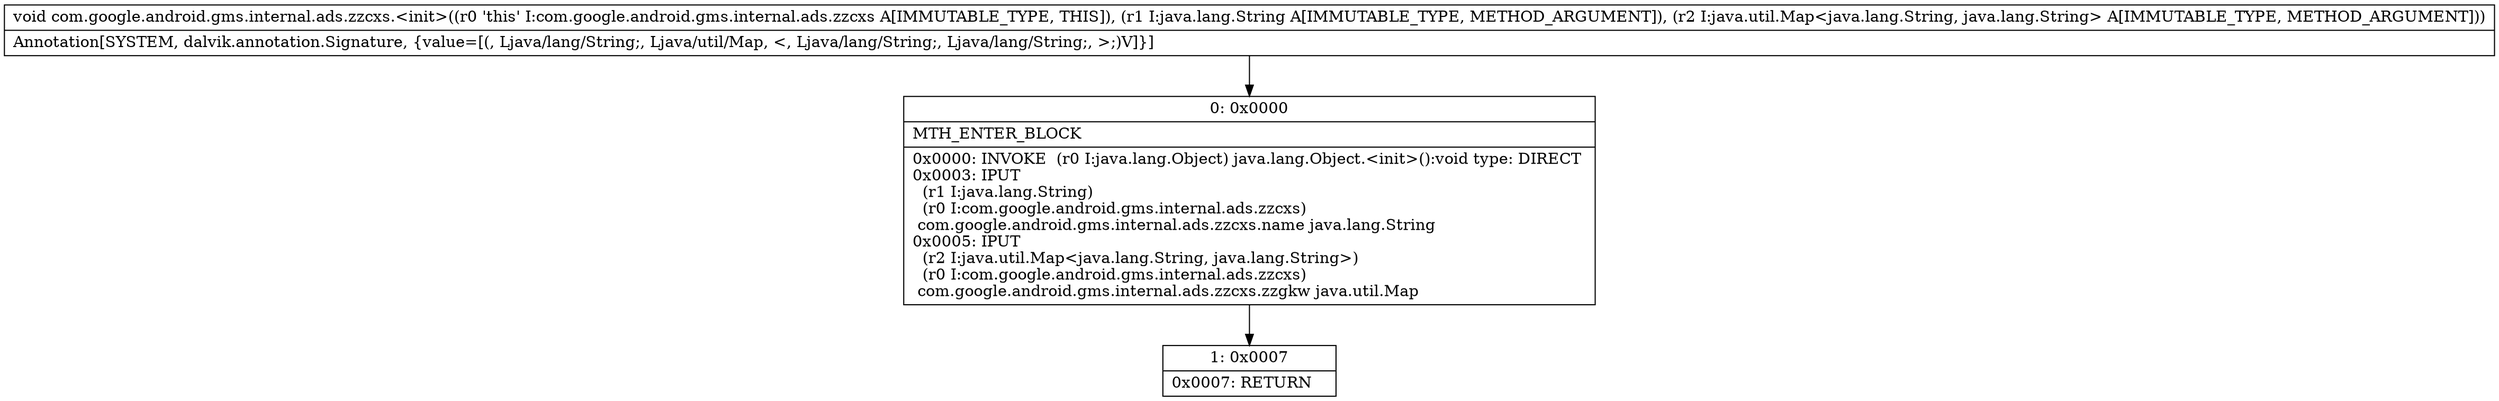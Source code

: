 digraph "CFG forcom.google.android.gms.internal.ads.zzcxs.\<init\>(Ljava\/lang\/String;Ljava\/util\/Map;)V" {
Node_0 [shape=record,label="{0\:\ 0x0000|MTH_ENTER_BLOCK\l|0x0000: INVOKE  (r0 I:java.lang.Object) java.lang.Object.\<init\>():void type: DIRECT \l0x0003: IPUT  \l  (r1 I:java.lang.String)\l  (r0 I:com.google.android.gms.internal.ads.zzcxs)\l com.google.android.gms.internal.ads.zzcxs.name java.lang.String \l0x0005: IPUT  \l  (r2 I:java.util.Map\<java.lang.String, java.lang.String\>)\l  (r0 I:com.google.android.gms.internal.ads.zzcxs)\l com.google.android.gms.internal.ads.zzcxs.zzgkw java.util.Map \l}"];
Node_1 [shape=record,label="{1\:\ 0x0007|0x0007: RETURN   \l}"];
MethodNode[shape=record,label="{void com.google.android.gms.internal.ads.zzcxs.\<init\>((r0 'this' I:com.google.android.gms.internal.ads.zzcxs A[IMMUTABLE_TYPE, THIS]), (r1 I:java.lang.String A[IMMUTABLE_TYPE, METHOD_ARGUMENT]), (r2 I:java.util.Map\<java.lang.String, java.lang.String\> A[IMMUTABLE_TYPE, METHOD_ARGUMENT]))  | Annotation[SYSTEM, dalvik.annotation.Signature, \{value=[(, Ljava\/lang\/String;, Ljava\/util\/Map, \<, Ljava\/lang\/String;, Ljava\/lang\/String;, \>;)V]\}]\l}"];
MethodNode -> Node_0;
Node_0 -> Node_1;
}


